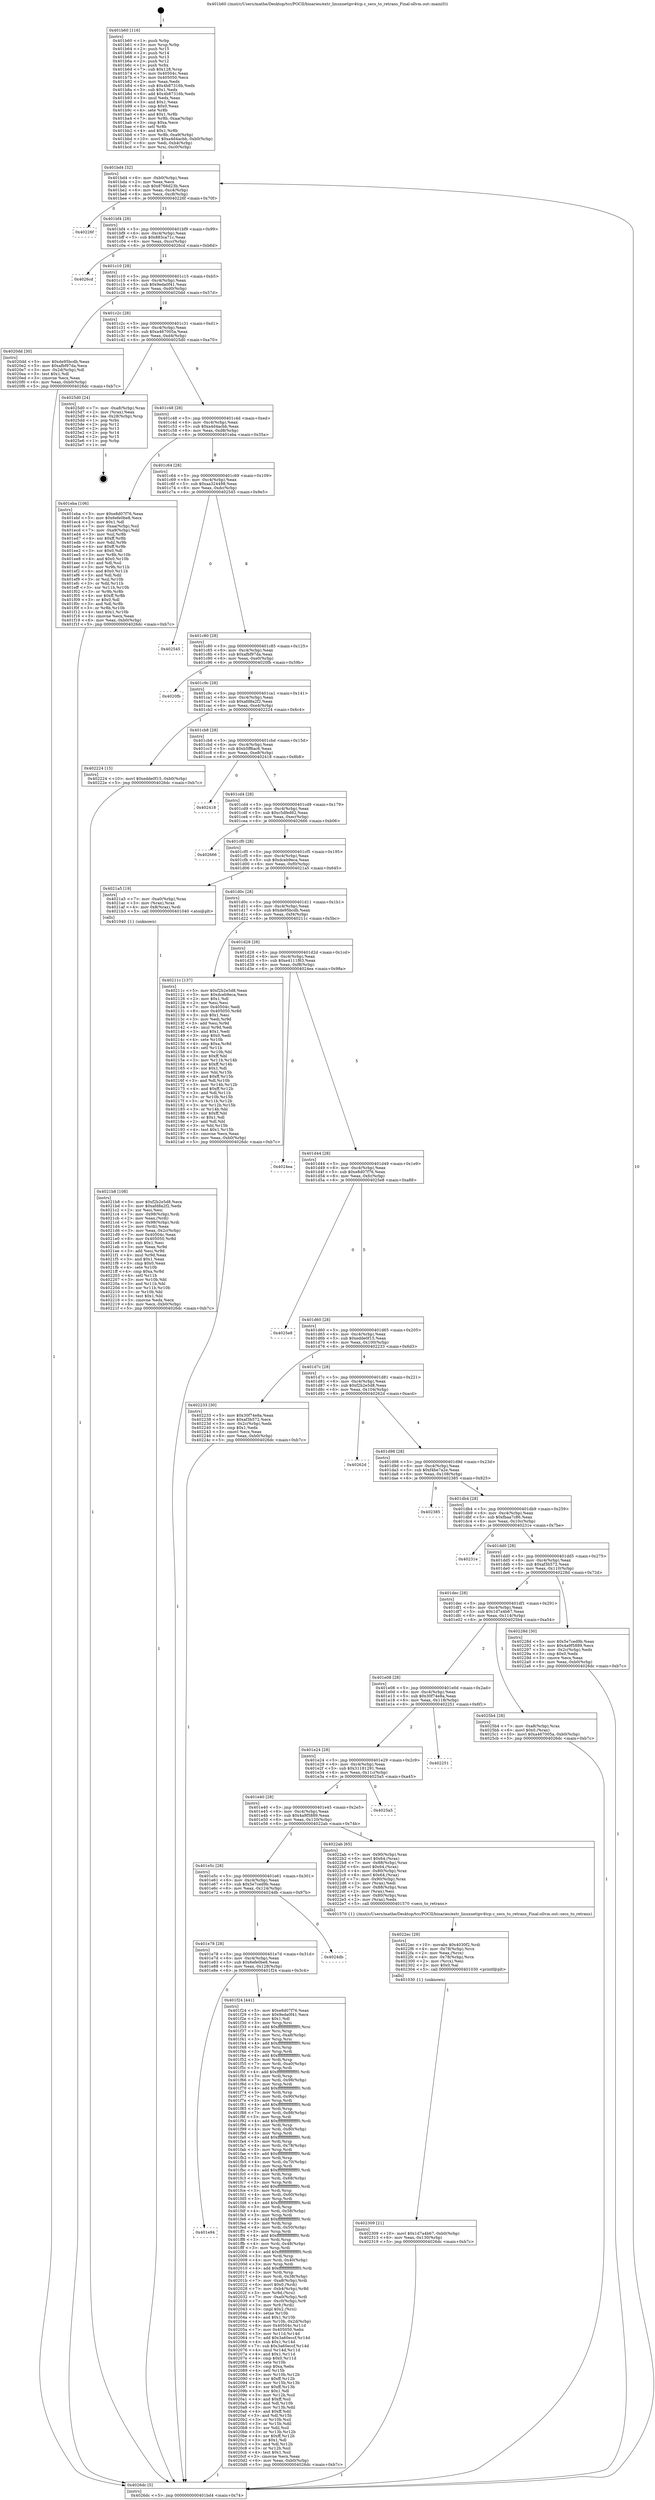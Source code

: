 digraph "0x401b60" {
  label = "0x401b60 (/mnt/c/Users/mathe/Desktop/tcc/POCII/binaries/extr_linuxnetipv4tcp.c_secs_to_retrans_Final-ollvm.out::main(0))"
  labelloc = "t"
  node[shape=record]

  Entry [label="",width=0.3,height=0.3,shape=circle,fillcolor=black,style=filled]
  "0x401bd4" [label="{
     0x401bd4 [32]\l
     | [instrs]\l
     &nbsp;&nbsp;0x401bd4 \<+6\>: mov -0xb0(%rbp),%eax\l
     &nbsp;&nbsp;0x401bda \<+2\>: mov %eax,%ecx\l
     &nbsp;&nbsp;0x401bdc \<+6\>: sub $0x8766d23b,%ecx\l
     &nbsp;&nbsp;0x401be2 \<+6\>: mov %eax,-0xc4(%rbp)\l
     &nbsp;&nbsp;0x401be8 \<+6\>: mov %ecx,-0xc8(%rbp)\l
     &nbsp;&nbsp;0x401bee \<+6\>: je 000000000040226f \<main+0x70f\>\l
  }"]
  "0x40226f" [label="{
     0x40226f\l
  }", style=dashed]
  "0x401bf4" [label="{
     0x401bf4 [28]\l
     | [instrs]\l
     &nbsp;&nbsp;0x401bf4 \<+5\>: jmp 0000000000401bf9 \<main+0x99\>\l
     &nbsp;&nbsp;0x401bf9 \<+6\>: mov -0xc4(%rbp),%eax\l
     &nbsp;&nbsp;0x401bff \<+5\>: sub $0x883ca71c,%eax\l
     &nbsp;&nbsp;0x401c04 \<+6\>: mov %eax,-0xcc(%rbp)\l
     &nbsp;&nbsp;0x401c0a \<+6\>: je 00000000004026cd \<main+0xb6d\>\l
  }"]
  Exit [label="",width=0.3,height=0.3,shape=circle,fillcolor=black,style=filled,peripheries=2]
  "0x4026cd" [label="{
     0x4026cd\l
  }", style=dashed]
  "0x401c10" [label="{
     0x401c10 [28]\l
     | [instrs]\l
     &nbsp;&nbsp;0x401c10 \<+5\>: jmp 0000000000401c15 \<main+0xb5\>\l
     &nbsp;&nbsp;0x401c15 \<+6\>: mov -0xc4(%rbp),%eax\l
     &nbsp;&nbsp;0x401c1b \<+5\>: sub $0x9eda0f41,%eax\l
     &nbsp;&nbsp;0x401c20 \<+6\>: mov %eax,-0xd0(%rbp)\l
     &nbsp;&nbsp;0x401c26 \<+6\>: je 00000000004020dd \<main+0x57d\>\l
  }"]
  "0x402309" [label="{
     0x402309 [21]\l
     | [instrs]\l
     &nbsp;&nbsp;0x402309 \<+10\>: movl $0x1d7a4b67,-0xb0(%rbp)\l
     &nbsp;&nbsp;0x402313 \<+6\>: mov %eax,-0x130(%rbp)\l
     &nbsp;&nbsp;0x402319 \<+5\>: jmp 00000000004026dc \<main+0xb7c\>\l
  }"]
  "0x4020dd" [label="{
     0x4020dd [30]\l
     | [instrs]\l
     &nbsp;&nbsp;0x4020dd \<+5\>: mov $0xde95bcdb,%eax\l
     &nbsp;&nbsp;0x4020e2 \<+5\>: mov $0xafbf97da,%ecx\l
     &nbsp;&nbsp;0x4020e7 \<+3\>: mov -0x2d(%rbp),%dl\l
     &nbsp;&nbsp;0x4020ea \<+3\>: test $0x1,%dl\l
     &nbsp;&nbsp;0x4020ed \<+3\>: cmovne %ecx,%eax\l
     &nbsp;&nbsp;0x4020f0 \<+6\>: mov %eax,-0xb0(%rbp)\l
     &nbsp;&nbsp;0x4020f6 \<+5\>: jmp 00000000004026dc \<main+0xb7c\>\l
  }"]
  "0x401c2c" [label="{
     0x401c2c [28]\l
     | [instrs]\l
     &nbsp;&nbsp;0x401c2c \<+5\>: jmp 0000000000401c31 \<main+0xd1\>\l
     &nbsp;&nbsp;0x401c31 \<+6\>: mov -0xc4(%rbp),%eax\l
     &nbsp;&nbsp;0x401c37 \<+5\>: sub $0xa467005a,%eax\l
     &nbsp;&nbsp;0x401c3c \<+6\>: mov %eax,-0xd4(%rbp)\l
     &nbsp;&nbsp;0x401c42 \<+6\>: je 00000000004025d0 \<main+0xa70\>\l
  }"]
  "0x4022ec" [label="{
     0x4022ec [29]\l
     | [instrs]\l
     &nbsp;&nbsp;0x4022ec \<+10\>: movabs $0x4030f2,%rdi\l
     &nbsp;&nbsp;0x4022f6 \<+4\>: mov -0x78(%rbp),%rcx\l
     &nbsp;&nbsp;0x4022fa \<+2\>: mov %eax,(%rcx)\l
     &nbsp;&nbsp;0x4022fc \<+4\>: mov -0x78(%rbp),%rcx\l
     &nbsp;&nbsp;0x402300 \<+2\>: mov (%rcx),%esi\l
     &nbsp;&nbsp;0x402302 \<+2\>: mov $0x0,%al\l
     &nbsp;&nbsp;0x402304 \<+5\>: call 0000000000401030 \<printf@plt\>\l
     | [calls]\l
     &nbsp;&nbsp;0x401030 \{1\} (unknown)\l
  }"]
  "0x4025d0" [label="{
     0x4025d0 [24]\l
     | [instrs]\l
     &nbsp;&nbsp;0x4025d0 \<+7\>: mov -0xa8(%rbp),%rax\l
     &nbsp;&nbsp;0x4025d7 \<+2\>: mov (%rax),%eax\l
     &nbsp;&nbsp;0x4025d9 \<+4\>: lea -0x28(%rbp),%rsp\l
     &nbsp;&nbsp;0x4025dd \<+1\>: pop %rbx\l
     &nbsp;&nbsp;0x4025de \<+2\>: pop %r12\l
     &nbsp;&nbsp;0x4025e0 \<+2\>: pop %r13\l
     &nbsp;&nbsp;0x4025e2 \<+2\>: pop %r14\l
     &nbsp;&nbsp;0x4025e4 \<+2\>: pop %r15\l
     &nbsp;&nbsp;0x4025e6 \<+1\>: pop %rbp\l
     &nbsp;&nbsp;0x4025e7 \<+1\>: ret\l
  }"]
  "0x401c48" [label="{
     0x401c48 [28]\l
     | [instrs]\l
     &nbsp;&nbsp;0x401c48 \<+5\>: jmp 0000000000401c4d \<main+0xed\>\l
     &nbsp;&nbsp;0x401c4d \<+6\>: mov -0xc4(%rbp),%eax\l
     &nbsp;&nbsp;0x401c53 \<+5\>: sub $0xa4d4acbb,%eax\l
     &nbsp;&nbsp;0x401c58 \<+6\>: mov %eax,-0xd8(%rbp)\l
     &nbsp;&nbsp;0x401c5e \<+6\>: je 0000000000401eba \<main+0x35a\>\l
  }"]
  "0x4021b8" [label="{
     0x4021b8 [108]\l
     | [instrs]\l
     &nbsp;&nbsp;0x4021b8 \<+5\>: mov $0xf2b2e5d8,%ecx\l
     &nbsp;&nbsp;0x4021bd \<+5\>: mov $0xafd8a2f2,%edx\l
     &nbsp;&nbsp;0x4021c2 \<+2\>: xor %esi,%esi\l
     &nbsp;&nbsp;0x4021c4 \<+7\>: mov -0x98(%rbp),%rdi\l
     &nbsp;&nbsp;0x4021cb \<+2\>: mov %eax,(%rdi)\l
     &nbsp;&nbsp;0x4021cd \<+7\>: mov -0x98(%rbp),%rdi\l
     &nbsp;&nbsp;0x4021d4 \<+2\>: mov (%rdi),%eax\l
     &nbsp;&nbsp;0x4021d6 \<+3\>: mov %eax,-0x2c(%rbp)\l
     &nbsp;&nbsp;0x4021d9 \<+7\>: mov 0x40504c,%eax\l
     &nbsp;&nbsp;0x4021e0 \<+8\>: mov 0x405050,%r8d\l
     &nbsp;&nbsp;0x4021e8 \<+3\>: sub $0x1,%esi\l
     &nbsp;&nbsp;0x4021eb \<+3\>: mov %eax,%r9d\l
     &nbsp;&nbsp;0x4021ee \<+3\>: add %esi,%r9d\l
     &nbsp;&nbsp;0x4021f1 \<+4\>: imul %r9d,%eax\l
     &nbsp;&nbsp;0x4021f5 \<+3\>: and $0x1,%eax\l
     &nbsp;&nbsp;0x4021f8 \<+3\>: cmp $0x0,%eax\l
     &nbsp;&nbsp;0x4021fb \<+4\>: sete %r10b\l
     &nbsp;&nbsp;0x4021ff \<+4\>: cmp $0xa,%r8d\l
     &nbsp;&nbsp;0x402203 \<+4\>: setl %r11b\l
     &nbsp;&nbsp;0x402207 \<+3\>: mov %r10b,%bl\l
     &nbsp;&nbsp;0x40220a \<+3\>: and %r11b,%bl\l
     &nbsp;&nbsp;0x40220d \<+3\>: xor %r11b,%r10b\l
     &nbsp;&nbsp;0x402210 \<+3\>: or %r10b,%bl\l
     &nbsp;&nbsp;0x402213 \<+3\>: test $0x1,%bl\l
     &nbsp;&nbsp;0x402216 \<+3\>: cmovne %edx,%ecx\l
     &nbsp;&nbsp;0x402219 \<+6\>: mov %ecx,-0xb0(%rbp)\l
     &nbsp;&nbsp;0x40221f \<+5\>: jmp 00000000004026dc \<main+0xb7c\>\l
  }"]
  "0x401eba" [label="{
     0x401eba [106]\l
     | [instrs]\l
     &nbsp;&nbsp;0x401eba \<+5\>: mov $0xe8d07f76,%eax\l
     &nbsp;&nbsp;0x401ebf \<+5\>: mov $0x6efe0be8,%ecx\l
     &nbsp;&nbsp;0x401ec4 \<+2\>: mov $0x1,%dl\l
     &nbsp;&nbsp;0x401ec6 \<+7\>: mov -0xaa(%rbp),%sil\l
     &nbsp;&nbsp;0x401ecd \<+7\>: mov -0xa9(%rbp),%dil\l
     &nbsp;&nbsp;0x401ed4 \<+3\>: mov %sil,%r8b\l
     &nbsp;&nbsp;0x401ed7 \<+4\>: xor $0xff,%r8b\l
     &nbsp;&nbsp;0x401edb \<+3\>: mov %dil,%r9b\l
     &nbsp;&nbsp;0x401ede \<+4\>: xor $0xff,%r9b\l
     &nbsp;&nbsp;0x401ee2 \<+3\>: xor $0x0,%dl\l
     &nbsp;&nbsp;0x401ee5 \<+3\>: mov %r8b,%r10b\l
     &nbsp;&nbsp;0x401ee8 \<+4\>: and $0x0,%r10b\l
     &nbsp;&nbsp;0x401eec \<+3\>: and %dl,%sil\l
     &nbsp;&nbsp;0x401eef \<+3\>: mov %r9b,%r11b\l
     &nbsp;&nbsp;0x401ef2 \<+4\>: and $0x0,%r11b\l
     &nbsp;&nbsp;0x401ef6 \<+3\>: and %dl,%dil\l
     &nbsp;&nbsp;0x401ef9 \<+3\>: or %sil,%r10b\l
     &nbsp;&nbsp;0x401efc \<+3\>: or %dil,%r11b\l
     &nbsp;&nbsp;0x401eff \<+3\>: xor %r11b,%r10b\l
     &nbsp;&nbsp;0x401f02 \<+3\>: or %r9b,%r8b\l
     &nbsp;&nbsp;0x401f05 \<+4\>: xor $0xff,%r8b\l
     &nbsp;&nbsp;0x401f09 \<+3\>: or $0x0,%dl\l
     &nbsp;&nbsp;0x401f0c \<+3\>: and %dl,%r8b\l
     &nbsp;&nbsp;0x401f0f \<+3\>: or %r8b,%r10b\l
     &nbsp;&nbsp;0x401f12 \<+4\>: test $0x1,%r10b\l
     &nbsp;&nbsp;0x401f16 \<+3\>: cmovne %ecx,%eax\l
     &nbsp;&nbsp;0x401f19 \<+6\>: mov %eax,-0xb0(%rbp)\l
     &nbsp;&nbsp;0x401f1f \<+5\>: jmp 00000000004026dc \<main+0xb7c\>\l
  }"]
  "0x401c64" [label="{
     0x401c64 [28]\l
     | [instrs]\l
     &nbsp;&nbsp;0x401c64 \<+5\>: jmp 0000000000401c69 \<main+0x109\>\l
     &nbsp;&nbsp;0x401c69 \<+6\>: mov -0xc4(%rbp),%eax\l
     &nbsp;&nbsp;0x401c6f \<+5\>: sub $0xaa324498,%eax\l
     &nbsp;&nbsp;0x401c74 \<+6\>: mov %eax,-0xdc(%rbp)\l
     &nbsp;&nbsp;0x401c7a \<+6\>: je 0000000000402545 \<main+0x9e5\>\l
  }"]
  "0x4026dc" [label="{
     0x4026dc [5]\l
     | [instrs]\l
     &nbsp;&nbsp;0x4026dc \<+5\>: jmp 0000000000401bd4 \<main+0x74\>\l
  }"]
  "0x401b60" [label="{
     0x401b60 [116]\l
     | [instrs]\l
     &nbsp;&nbsp;0x401b60 \<+1\>: push %rbp\l
     &nbsp;&nbsp;0x401b61 \<+3\>: mov %rsp,%rbp\l
     &nbsp;&nbsp;0x401b64 \<+2\>: push %r15\l
     &nbsp;&nbsp;0x401b66 \<+2\>: push %r14\l
     &nbsp;&nbsp;0x401b68 \<+2\>: push %r13\l
     &nbsp;&nbsp;0x401b6a \<+2\>: push %r12\l
     &nbsp;&nbsp;0x401b6c \<+1\>: push %rbx\l
     &nbsp;&nbsp;0x401b6d \<+7\>: sub $0x128,%rsp\l
     &nbsp;&nbsp;0x401b74 \<+7\>: mov 0x40504c,%eax\l
     &nbsp;&nbsp;0x401b7b \<+7\>: mov 0x405050,%ecx\l
     &nbsp;&nbsp;0x401b82 \<+2\>: mov %eax,%edx\l
     &nbsp;&nbsp;0x401b84 \<+6\>: sub $0x4b87316b,%edx\l
     &nbsp;&nbsp;0x401b8a \<+3\>: sub $0x1,%edx\l
     &nbsp;&nbsp;0x401b8d \<+6\>: add $0x4b87316b,%edx\l
     &nbsp;&nbsp;0x401b93 \<+3\>: imul %edx,%eax\l
     &nbsp;&nbsp;0x401b96 \<+3\>: and $0x1,%eax\l
     &nbsp;&nbsp;0x401b99 \<+3\>: cmp $0x0,%eax\l
     &nbsp;&nbsp;0x401b9c \<+4\>: sete %r8b\l
     &nbsp;&nbsp;0x401ba0 \<+4\>: and $0x1,%r8b\l
     &nbsp;&nbsp;0x401ba4 \<+7\>: mov %r8b,-0xaa(%rbp)\l
     &nbsp;&nbsp;0x401bab \<+3\>: cmp $0xa,%ecx\l
     &nbsp;&nbsp;0x401bae \<+4\>: setl %r8b\l
     &nbsp;&nbsp;0x401bb2 \<+4\>: and $0x1,%r8b\l
     &nbsp;&nbsp;0x401bb6 \<+7\>: mov %r8b,-0xa9(%rbp)\l
     &nbsp;&nbsp;0x401bbd \<+10\>: movl $0xa4d4acbb,-0xb0(%rbp)\l
     &nbsp;&nbsp;0x401bc7 \<+6\>: mov %edi,-0xb4(%rbp)\l
     &nbsp;&nbsp;0x401bcd \<+7\>: mov %rsi,-0xc0(%rbp)\l
  }"]
  "0x401e94" [label="{
     0x401e94\l
  }", style=dashed]
  "0x402545" [label="{
     0x402545\l
  }", style=dashed]
  "0x401c80" [label="{
     0x401c80 [28]\l
     | [instrs]\l
     &nbsp;&nbsp;0x401c80 \<+5\>: jmp 0000000000401c85 \<main+0x125\>\l
     &nbsp;&nbsp;0x401c85 \<+6\>: mov -0xc4(%rbp),%eax\l
     &nbsp;&nbsp;0x401c8b \<+5\>: sub $0xafbf97da,%eax\l
     &nbsp;&nbsp;0x401c90 \<+6\>: mov %eax,-0xe0(%rbp)\l
     &nbsp;&nbsp;0x401c96 \<+6\>: je 00000000004020fb \<main+0x59b\>\l
  }"]
  "0x401f24" [label="{
     0x401f24 [441]\l
     | [instrs]\l
     &nbsp;&nbsp;0x401f24 \<+5\>: mov $0xe8d07f76,%eax\l
     &nbsp;&nbsp;0x401f29 \<+5\>: mov $0x9eda0f41,%ecx\l
     &nbsp;&nbsp;0x401f2e \<+2\>: mov $0x1,%dl\l
     &nbsp;&nbsp;0x401f30 \<+3\>: mov %rsp,%rsi\l
     &nbsp;&nbsp;0x401f33 \<+4\>: add $0xfffffffffffffff0,%rsi\l
     &nbsp;&nbsp;0x401f37 \<+3\>: mov %rsi,%rsp\l
     &nbsp;&nbsp;0x401f3a \<+7\>: mov %rsi,-0xa8(%rbp)\l
     &nbsp;&nbsp;0x401f41 \<+3\>: mov %rsp,%rsi\l
     &nbsp;&nbsp;0x401f44 \<+4\>: add $0xfffffffffffffff0,%rsi\l
     &nbsp;&nbsp;0x401f48 \<+3\>: mov %rsi,%rsp\l
     &nbsp;&nbsp;0x401f4b \<+3\>: mov %rsp,%rdi\l
     &nbsp;&nbsp;0x401f4e \<+4\>: add $0xfffffffffffffff0,%rdi\l
     &nbsp;&nbsp;0x401f52 \<+3\>: mov %rdi,%rsp\l
     &nbsp;&nbsp;0x401f55 \<+7\>: mov %rdi,-0xa0(%rbp)\l
     &nbsp;&nbsp;0x401f5c \<+3\>: mov %rsp,%rdi\l
     &nbsp;&nbsp;0x401f5f \<+4\>: add $0xfffffffffffffff0,%rdi\l
     &nbsp;&nbsp;0x401f63 \<+3\>: mov %rdi,%rsp\l
     &nbsp;&nbsp;0x401f66 \<+7\>: mov %rdi,-0x98(%rbp)\l
     &nbsp;&nbsp;0x401f6d \<+3\>: mov %rsp,%rdi\l
     &nbsp;&nbsp;0x401f70 \<+4\>: add $0xfffffffffffffff0,%rdi\l
     &nbsp;&nbsp;0x401f74 \<+3\>: mov %rdi,%rsp\l
     &nbsp;&nbsp;0x401f77 \<+7\>: mov %rdi,-0x90(%rbp)\l
     &nbsp;&nbsp;0x401f7e \<+3\>: mov %rsp,%rdi\l
     &nbsp;&nbsp;0x401f81 \<+4\>: add $0xfffffffffffffff0,%rdi\l
     &nbsp;&nbsp;0x401f85 \<+3\>: mov %rdi,%rsp\l
     &nbsp;&nbsp;0x401f88 \<+7\>: mov %rdi,-0x88(%rbp)\l
     &nbsp;&nbsp;0x401f8f \<+3\>: mov %rsp,%rdi\l
     &nbsp;&nbsp;0x401f92 \<+4\>: add $0xfffffffffffffff0,%rdi\l
     &nbsp;&nbsp;0x401f96 \<+3\>: mov %rdi,%rsp\l
     &nbsp;&nbsp;0x401f99 \<+4\>: mov %rdi,-0x80(%rbp)\l
     &nbsp;&nbsp;0x401f9d \<+3\>: mov %rsp,%rdi\l
     &nbsp;&nbsp;0x401fa0 \<+4\>: add $0xfffffffffffffff0,%rdi\l
     &nbsp;&nbsp;0x401fa4 \<+3\>: mov %rdi,%rsp\l
     &nbsp;&nbsp;0x401fa7 \<+4\>: mov %rdi,-0x78(%rbp)\l
     &nbsp;&nbsp;0x401fab \<+3\>: mov %rsp,%rdi\l
     &nbsp;&nbsp;0x401fae \<+4\>: add $0xfffffffffffffff0,%rdi\l
     &nbsp;&nbsp;0x401fb2 \<+3\>: mov %rdi,%rsp\l
     &nbsp;&nbsp;0x401fb5 \<+4\>: mov %rdi,-0x70(%rbp)\l
     &nbsp;&nbsp;0x401fb9 \<+3\>: mov %rsp,%rdi\l
     &nbsp;&nbsp;0x401fbc \<+4\>: add $0xfffffffffffffff0,%rdi\l
     &nbsp;&nbsp;0x401fc0 \<+3\>: mov %rdi,%rsp\l
     &nbsp;&nbsp;0x401fc3 \<+4\>: mov %rdi,-0x68(%rbp)\l
     &nbsp;&nbsp;0x401fc7 \<+3\>: mov %rsp,%rdi\l
     &nbsp;&nbsp;0x401fca \<+4\>: add $0xfffffffffffffff0,%rdi\l
     &nbsp;&nbsp;0x401fce \<+3\>: mov %rdi,%rsp\l
     &nbsp;&nbsp;0x401fd1 \<+4\>: mov %rdi,-0x60(%rbp)\l
     &nbsp;&nbsp;0x401fd5 \<+3\>: mov %rsp,%rdi\l
     &nbsp;&nbsp;0x401fd8 \<+4\>: add $0xfffffffffffffff0,%rdi\l
     &nbsp;&nbsp;0x401fdc \<+3\>: mov %rdi,%rsp\l
     &nbsp;&nbsp;0x401fdf \<+4\>: mov %rdi,-0x58(%rbp)\l
     &nbsp;&nbsp;0x401fe3 \<+3\>: mov %rsp,%rdi\l
     &nbsp;&nbsp;0x401fe6 \<+4\>: add $0xfffffffffffffff0,%rdi\l
     &nbsp;&nbsp;0x401fea \<+3\>: mov %rdi,%rsp\l
     &nbsp;&nbsp;0x401fed \<+4\>: mov %rdi,-0x50(%rbp)\l
     &nbsp;&nbsp;0x401ff1 \<+3\>: mov %rsp,%rdi\l
     &nbsp;&nbsp;0x401ff4 \<+4\>: add $0xfffffffffffffff0,%rdi\l
     &nbsp;&nbsp;0x401ff8 \<+3\>: mov %rdi,%rsp\l
     &nbsp;&nbsp;0x401ffb \<+4\>: mov %rdi,-0x48(%rbp)\l
     &nbsp;&nbsp;0x401fff \<+3\>: mov %rsp,%rdi\l
     &nbsp;&nbsp;0x402002 \<+4\>: add $0xfffffffffffffff0,%rdi\l
     &nbsp;&nbsp;0x402006 \<+3\>: mov %rdi,%rsp\l
     &nbsp;&nbsp;0x402009 \<+4\>: mov %rdi,-0x40(%rbp)\l
     &nbsp;&nbsp;0x40200d \<+3\>: mov %rsp,%rdi\l
     &nbsp;&nbsp;0x402010 \<+4\>: add $0xfffffffffffffff0,%rdi\l
     &nbsp;&nbsp;0x402014 \<+3\>: mov %rdi,%rsp\l
     &nbsp;&nbsp;0x402017 \<+4\>: mov %rdi,-0x38(%rbp)\l
     &nbsp;&nbsp;0x40201b \<+7\>: mov -0xa8(%rbp),%rdi\l
     &nbsp;&nbsp;0x402022 \<+6\>: movl $0x0,(%rdi)\l
     &nbsp;&nbsp;0x402028 \<+7\>: mov -0xb4(%rbp),%r8d\l
     &nbsp;&nbsp;0x40202f \<+3\>: mov %r8d,(%rsi)\l
     &nbsp;&nbsp;0x402032 \<+7\>: mov -0xa0(%rbp),%rdi\l
     &nbsp;&nbsp;0x402039 \<+7\>: mov -0xc0(%rbp),%r9\l
     &nbsp;&nbsp;0x402040 \<+3\>: mov %r9,(%rdi)\l
     &nbsp;&nbsp;0x402043 \<+3\>: cmpl $0x2,(%rsi)\l
     &nbsp;&nbsp;0x402046 \<+4\>: setne %r10b\l
     &nbsp;&nbsp;0x40204a \<+4\>: and $0x1,%r10b\l
     &nbsp;&nbsp;0x40204e \<+4\>: mov %r10b,-0x2d(%rbp)\l
     &nbsp;&nbsp;0x402052 \<+8\>: mov 0x40504c,%r11d\l
     &nbsp;&nbsp;0x40205a \<+7\>: mov 0x405050,%ebx\l
     &nbsp;&nbsp;0x402061 \<+3\>: mov %r11d,%r14d\l
     &nbsp;&nbsp;0x402064 \<+7\>: add $0x3a60eccf,%r14d\l
     &nbsp;&nbsp;0x40206b \<+4\>: sub $0x1,%r14d\l
     &nbsp;&nbsp;0x40206f \<+7\>: sub $0x3a60eccf,%r14d\l
     &nbsp;&nbsp;0x402076 \<+4\>: imul %r14d,%r11d\l
     &nbsp;&nbsp;0x40207a \<+4\>: and $0x1,%r11d\l
     &nbsp;&nbsp;0x40207e \<+4\>: cmp $0x0,%r11d\l
     &nbsp;&nbsp;0x402082 \<+4\>: sete %r10b\l
     &nbsp;&nbsp;0x402086 \<+3\>: cmp $0xa,%ebx\l
     &nbsp;&nbsp;0x402089 \<+4\>: setl %r15b\l
     &nbsp;&nbsp;0x40208d \<+3\>: mov %r10b,%r12b\l
     &nbsp;&nbsp;0x402090 \<+4\>: xor $0xff,%r12b\l
     &nbsp;&nbsp;0x402094 \<+3\>: mov %r15b,%r13b\l
     &nbsp;&nbsp;0x402097 \<+4\>: xor $0xff,%r13b\l
     &nbsp;&nbsp;0x40209b \<+3\>: xor $0x1,%dl\l
     &nbsp;&nbsp;0x40209e \<+3\>: mov %r12b,%sil\l
     &nbsp;&nbsp;0x4020a1 \<+4\>: and $0xff,%sil\l
     &nbsp;&nbsp;0x4020a5 \<+3\>: and %dl,%r10b\l
     &nbsp;&nbsp;0x4020a8 \<+3\>: mov %r13b,%dil\l
     &nbsp;&nbsp;0x4020ab \<+4\>: and $0xff,%dil\l
     &nbsp;&nbsp;0x4020af \<+3\>: and %dl,%r15b\l
     &nbsp;&nbsp;0x4020b2 \<+3\>: or %r10b,%sil\l
     &nbsp;&nbsp;0x4020b5 \<+3\>: or %r15b,%dil\l
     &nbsp;&nbsp;0x4020b8 \<+3\>: xor %dil,%sil\l
     &nbsp;&nbsp;0x4020bb \<+3\>: or %r13b,%r12b\l
     &nbsp;&nbsp;0x4020be \<+4\>: xor $0xff,%r12b\l
     &nbsp;&nbsp;0x4020c2 \<+3\>: or $0x1,%dl\l
     &nbsp;&nbsp;0x4020c5 \<+3\>: and %dl,%r12b\l
     &nbsp;&nbsp;0x4020c8 \<+3\>: or %r12b,%sil\l
     &nbsp;&nbsp;0x4020cb \<+4\>: test $0x1,%sil\l
     &nbsp;&nbsp;0x4020cf \<+3\>: cmovne %ecx,%eax\l
     &nbsp;&nbsp;0x4020d2 \<+6\>: mov %eax,-0xb0(%rbp)\l
     &nbsp;&nbsp;0x4020d8 \<+5\>: jmp 00000000004026dc \<main+0xb7c\>\l
  }"]
  "0x4020fb" [label="{
     0x4020fb\l
  }", style=dashed]
  "0x401c9c" [label="{
     0x401c9c [28]\l
     | [instrs]\l
     &nbsp;&nbsp;0x401c9c \<+5\>: jmp 0000000000401ca1 \<main+0x141\>\l
     &nbsp;&nbsp;0x401ca1 \<+6\>: mov -0xc4(%rbp),%eax\l
     &nbsp;&nbsp;0x401ca7 \<+5\>: sub $0xafd8a2f2,%eax\l
     &nbsp;&nbsp;0x401cac \<+6\>: mov %eax,-0xe4(%rbp)\l
     &nbsp;&nbsp;0x401cb2 \<+6\>: je 0000000000402224 \<main+0x6c4\>\l
  }"]
  "0x401e78" [label="{
     0x401e78 [28]\l
     | [instrs]\l
     &nbsp;&nbsp;0x401e78 \<+5\>: jmp 0000000000401e7d \<main+0x31d\>\l
     &nbsp;&nbsp;0x401e7d \<+6\>: mov -0xc4(%rbp),%eax\l
     &nbsp;&nbsp;0x401e83 \<+5\>: sub $0x6efe0be8,%eax\l
     &nbsp;&nbsp;0x401e88 \<+6\>: mov %eax,-0x128(%rbp)\l
     &nbsp;&nbsp;0x401e8e \<+6\>: je 0000000000401f24 \<main+0x3c4\>\l
  }"]
  "0x402224" [label="{
     0x402224 [15]\l
     | [instrs]\l
     &nbsp;&nbsp;0x402224 \<+10\>: movl $0xedde0f15,-0xb0(%rbp)\l
     &nbsp;&nbsp;0x40222e \<+5\>: jmp 00000000004026dc \<main+0xb7c\>\l
  }"]
  "0x401cb8" [label="{
     0x401cb8 [28]\l
     | [instrs]\l
     &nbsp;&nbsp;0x401cb8 \<+5\>: jmp 0000000000401cbd \<main+0x15d\>\l
     &nbsp;&nbsp;0x401cbd \<+6\>: mov -0xc4(%rbp),%eax\l
     &nbsp;&nbsp;0x401cc3 \<+5\>: sub $0xb5ff6ac6,%eax\l
     &nbsp;&nbsp;0x401cc8 \<+6\>: mov %eax,-0xe8(%rbp)\l
     &nbsp;&nbsp;0x401cce \<+6\>: je 0000000000402418 \<main+0x8b8\>\l
  }"]
  "0x4024db" [label="{
     0x4024db\l
  }", style=dashed]
  "0x402418" [label="{
     0x402418\l
  }", style=dashed]
  "0x401cd4" [label="{
     0x401cd4 [28]\l
     | [instrs]\l
     &nbsp;&nbsp;0x401cd4 \<+5\>: jmp 0000000000401cd9 \<main+0x179\>\l
     &nbsp;&nbsp;0x401cd9 \<+6\>: mov -0xc4(%rbp),%eax\l
     &nbsp;&nbsp;0x401cdf \<+5\>: sub $0xc5dfed62,%eax\l
     &nbsp;&nbsp;0x401ce4 \<+6\>: mov %eax,-0xec(%rbp)\l
     &nbsp;&nbsp;0x401cea \<+6\>: je 0000000000402666 \<main+0xb06\>\l
  }"]
  "0x401e5c" [label="{
     0x401e5c [28]\l
     | [instrs]\l
     &nbsp;&nbsp;0x401e5c \<+5\>: jmp 0000000000401e61 \<main+0x301\>\l
     &nbsp;&nbsp;0x401e61 \<+6\>: mov -0xc4(%rbp),%eax\l
     &nbsp;&nbsp;0x401e67 \<+5\>: sub $0x5e7ced9b,%eax\l
     &nbsp;&nbsp;0x401e6c \<+6\>: mov %eax,-0x124(%rbp)\l
     &nbsp;&nbsp;0x401e72 \<+6\>: je 00000000004024db \<main+0x97b\>\l
  }"]
  "0x402666" [label="{
     0x402666\l
  }", style=dashed]
  "0x401cf0" [label="{
     0x401cf0 [28]\l
     | [instrs]\l
     &nbsp;&nbsp;0x401cf0 \<+5\>: jmp 0000000000401cf5 \<main+0x195\>\l
     &nbsp;&nbsp;0x401cf5 \<+6\>: mov -0xc4(%rbp),%eax\l
     &nbsp;&nbsp;0x401cfb \<+5\>: sub $0xdceb9eca,%eax\l
     &nbsp;&nbsp;0x401d00 \<+6\>: mov %eax,-0xf0(%rbp)\l
     &nbsp;&nbsp;0x401d06 \<+6\>: je 00000000004021a5 \<main+0x645\>\l
  }"]
  "0x4022ab" [label="{
     0x4022ab [65]\l
     | [instrs]\l
     &nbsp;&nbsp;0x4022ab \<+7\>: mov -0x90(%rbp),%rax\l
     &nbsp;&nbsp;0x4022b2 \<+6\>: movl $0x64,(%rax)\l
     &nbsp;&nbsp;0x4022b8 \<+7\>: mov -0x88(%rbp),%rax\l
     &nbsp;&nbsp;0x4022bf \<+6\>: movl $0x64,(%rax)\l
     &nbsp;&nbsp;0x4022c5 \<+4\>: mov -0x80(%rbp),%rax\l
     &nbsp;&nbsp;0x4022c9 \<+6\>: movl $0x64,(%rax)\l
     &nbsp;&nbsp;0x4022cf \<+7\>: mov -0x90(%rbp),%rax\l
     &nbsp;&nbsp;0x4022d6 \<+2\>: mov (%rax),%edi\l
     &nbsp;&nbsp;0x4022d8 \<+7\>: mov -0x88(%rbp),%rax\l
     &nbsp;&nbsp;0x4022df \<+2\>: mov (%rax),%esi\l
     &nbsp;&nbsp;0x4022e1 \<+4\>: mov -0x80(%rbp),%rax\l
     &nbsp;&nbsp;0x4022e5 \<+2\>: mov (%rax),%edx\l
     &nbsp;&nbsp;0x4022e7 \<+5\>: call 0000000000401570 \<secs_to_retrans\>\l
     | [calls]\l
     &nbsp;&nbsp;0x401570 \{1\} (/mnt/c/Users/mathe/Desktop/tcc/POCII/binaries/extr_linuxnetipv4tcp.c_secs_to_retrans_Final-ollvm.out::secs_to_retrans)\l
  }"]
  "0x4021a5" [label="{
     0x4021a5 [19]\l
     | [instrs]\l
     &nbsp;&nbsp;0x4021a5 \<+7\>: mov -0xa0(%rbp),%rax\l
     &nbsp;&nbsp;0x4021ac \<+3\>: mov (%rax),%rax\l
     &nbsp;&nbsp;0x4021af \<+4\>: mov 0x8(%rax),%rdi\l
     &nbsp;&nbsp;0x4021b3 \<+5\>: call 0000000000401040 \<atoi@plt\>\l
     | [calls]\l
     &nbsp;&nbsp;0x401040 \{1\} (unknown)\l
  }"]
  "0x401d0c" [label="{
     0x401d0c [28]\l
     | [instrs]\l
     &nbsp;&nbsp;0x401d0c \<+5\>: jmp 0000000000401d11 \<main+0x1b1\>\l
     &nbsp;&nbsp;0x401d11 \<+6\>: mov -0xc4(%rbp),%eax\l
     &nbsp;&nbsp;0x401d17 \<+5\>: sub $0xde95bcdb,%eax\l
     &nbsp;&nbsp;0x401d1c \<+6\>: mov %eax,-0xf4(%rbp)\l
     &nbsp;&nbsp;0x401d22 \<+6\>: je 000000000040211c \<main+0x5bc\>\l
  }"]
  "0x401e40" [label="{
     0x401e40 [28]\l
     | [instrs]\l
     &nbsp;&nbsp;0x401e40 \<+5\>: jmp 0000000000401e45 \<main+0x2e5\>\l
     &nbsp;&nbsp;0x401e45 \<+6\>: mov -0xc4(%rbp),%eax\l
     &nbsp;&nbsp;0x401e4b \<+5\>: sub $0x4a9f5889,%eax\l
     &nbsp;&nbsp;0x401e50 \<+6\>: mov %eax,-0x120(%rbp)\l
     &nbsp;&nbsp;0x401e56 \<+6\>: je 00000000004022ab \<main+0x74b\>\l
  }"]
  "0x40211c" [label="{
     0x40211c [137]\l
     | [instrs]\l
     &nbsp;&nbsp;0x40211c \<+5\>: mov $0xf2b2e5d8,%eax\l
     &nbsp;&nbsp;0x402121 \<+5\>: mov $0xdceb9eca,%ecx\l
     &nbsp;&nbsp;0x402126 \<+2\>: mov $0x1,%dl\l
     &nbsp;&nbsp;0x402128 \<+2\>: xor %esi,%esi\l
     &nbsp;&nbsp;0x40212a \<+7\>: mov 0x40504c,%edi\l
     &nbsp;&nbsp;0x402131 \<+8\>: mov 0x405050,%r8d\l
     &nbsp;&nbsp;0x402139 \<+3\>: sub $0x1,%esi\l
     &nbsp;&nbsp;0x40213c \<+3\>: mov %edi,%r9d\l
     &nbsp;&nbsp;0x40213f \<+3\>: add %esi,%r9d\l
     &nbsp;&nbsp;0x402142 \<+4\>: imul %r9d,%edi\l
     &nbsp;&nbsp;0x402146 \<+3\>: and $0x1,%edi\l
     &nbsp;&nbsp;0x402149 \<+3\>: cmp $0x0,%edi\l
     &nbsp;&nbsp;0x40214c \<+4\>: sete %r10b\l
     &nbsp;&nbsp;0x402150 \<+4\>: cmp $0xa,%r8d\l
     &nbsp;&nbsp;0x402154 \<+4\>: setl %r11b\l
     &nbsp;&nbsp;0x402158 \<+3\>: mov %r10b,%bl\l
     &nbsp;&nbsp;0x40215b \<+3\>: xor $0xff,%bl\l
     &nbsp;&nbsp;0x40215e \<+3\>: mov %r11b,%r14b\l
     &nbsp;&nbsp;0x402161 \<+4\>: xor $0xff,%r14b\l
     &nbsp;&nbsp;0x402165 \<+3\>: xor $0x1,%dl\l
     &nbsp;&nbsp;0x402168 \<+3\>: mov %bl,%r15b\l
     &nbsp;&nbsp;0x40216b \<+4\>: and $0xff,%r15b\l
     &nbsp;&nbsp;0x40216f \<+3\>: and %dl,%r10b\l
     &nbsp;&nbsp;0x402172 \<+3\>: mov %r14b,%r12b\l
     &nbsp;&nbsp;0x402175 \<+4\>: and $0xff,%r12b\l
     &nbsp;&nbsp;0x402179 \<+3\>: and %dl,%r11b\l
     &nbsp;&nbsp;0x40217c \<+3\>: or %r10b,%r15b\l
     &nbsp;&nbsp;0x40217f \<+3\>: or %r11b,%r12b\l
     &nbsp;&nbsp;0x402182 \<+3\>: xor %r12b,%r15b\l
     &nbsp;&nbsp;0x402185 \<+3\>: or %r14b,%bl\l
     &nbsp;&nbsp;0x402188 \<+3\>: xor $0xff,%bl\l
     &nbsp;&nbsp;0x40218b \<+3\>: or $0x1,%dl\l
     &nbsp;&nbsp;0x40218e \<+2\>: and %dl,%bl\l
     &nbsp;&nbsp;0x402190 \<+3\>: or %bl,%r15b\l
     &nbsp;&nbsp;0x402193 \<+4\>: test $0x1,%r15b\l
     &nbsp;&nbsp;0x402197 \<+3\>: cmovne %ecx,%eax\l
     &nbsp;&nbsp;0x40219a \<+6\>: mov %eax,-0xb0(%rbp)\l
     &nbsp;&nbsp;0x4021a0 \<+5\>: jmp 00000000004026dc \<main+0xb7c\>\l
  }"]
  "0x401d28" [label="{
     0x401d28 [28]\l
     | [instrs]\l
     &nbsp;&nbsp;0x401d28 \<+5\>: jmp 0000000000401d2d \<main+0x1cd\>\l
     &nbsp;&nbsp;0x401d2d \<+6\>: mov -0xc4(%rbp),%eax\l
     &nbsp;&nbsp;0x401d33 \<+5\>: sub $0xe4111f63,%eax\l
     &nbsp;&nbsp;0x401d38 \<+6\>: mov %eax,-0xf8(%rbp)\l
     &nbsp;&nbsp;0x401d3e \<+6\>: je 00000000004024ea \<main+0x98a\>\l
  }"]
  "0x4025a5" [label="{
     0x4025a5\l
  }", style=dashed]
  "0x4024ea" [label="{
     0x4024ea\l
  }", style=dashed]
  "0x401d44" [label="{
     0x401d44 [28]\l
     | [instrs]\l
     &nbsp;&nbsp;0x401d44 \<+5\>: jmp 0000000000401d49 \<main+0x1e9\>\l
     &nbsp;&nbsp;0x401d49 \<+6\>: mov -0xc4(%rbp),%eax\l
     &nbsp;&nbsp;0x401d4f \<+5\>: sub $0xe8d07f76,%eax\l
     &nbsp;&nbsp;0x401d54 \<+6\>: mov %eax,-0xfc(%rbp)\l
     &nbsp;&nbsp;0x401d5a \<+6\>: je 00000000004025e8 \<main+0xa88\>\l
  }"]
  "0x401e24" [label="{
     0x401e24 [28]\l
     | [instrs]\l
     &nbsp;&nbsp;0x401e24 \<+5\>: jmp 0000000000401e29 \<main+0x2c9\>\l
     &nbsp;&nbsp;0x401e29 \<+6\>: mov -0xc4(%rbp),%eax\l
     &nbsp;&nbsp;0x401e2f \<+5\>: sub $0x31181291,%eax\l
     &nbsp;&nbsp;0x401e34 \<+6\>: mov %eax,-0x11c(%rbp)\l
     &nbsp;&nbsp;0x401e3a \<+6\>: je 00000000004025a5 \<main+0xa45\>\l
  }"]
  "0x4025e8" [label="{
     0x4025e8\l
  }", style=dashed]
  "0x401d60" [label="{
     0x401d60 [28]\l
     | [instrs]\l
     &nbsp;&nbsp;0x401d60 \<+5\>: jmp 0000000000401d65 \<main+0x205\>\l
     &nbsp;&nbsp;0x401d65 \<+6\>: mov -0xc4(%rbp),%eax\l
     &nbsp;&nbsp;0x401d6b \<+5\>: sub $0xedde0f15,%eax\l
     &nbsp;&nbsp;0x401d70 \<+6\>: mov %eax,-0x100(%rbp)\l
     &nbsp;&nbsp;0x401d76 \<+6\>: je 0000000000402233 \<main+0x6d3\>\l
  }"]
  "0x402251" [label="{
     0x402251\l
  }", style=dashed]
  "0x402233" [label="{
     0x402233 [30]\l
     | [instrs]\l
     &nbsp;&nbsp;0x402233 \<+5\>: mov $0x30f74e8a,%eax\l
     &nbsp;&nbsp;0x402238 \<+5\>: mov $0xaf3b572,%ecx\l
     &nbsp;&nbsp;0x40223d \<+3\>: mov -0x2c(%rbp),%edx\l
     &nbsp;&nbsp;0x402240 \<+3\>: cmp $0x1,%edx\l
     &nbsp;&nbsp;0x402243 \<+3\>: cmovl %ecx,%eax\l
     &nbsp;&nbsp;0x402246 \<+6\>: mov %eax,-0xb0(%rbp)\l
     &nbsp;&nbsp;0x40224c \<+5\>: jmp 00000000004026dc \<main+0xb7c\>\l
  }"]
  "0x401d7c" [label="{
     0x401d7c [28]\l
     | [instrs]\l
     &nbsp;&nbsp;0x401d7c \<+5\>: jmp 0000000000401d81 \<main+0x221\>\l
     &nbsp;&nbsp;0x401d81 \<+6\>: mov -0xc4(%rbp),%eax\l
     &nbsp;&nbsp;0x401d87 \<+5\>: sub $0xf2b2e5d8,%eax\l
     &nbsp;&nbsp;0x401d8c \<+6\>: mov %eax,-0x104(%rbp)\l
     &nbsp;&nbsp;0x401d92 \<+6\>: je 000000000040262d \<main+0xacd\>\l
  }"]
  "0x401e08" [label="{
     0x401e08 [28]\l
     | [instrs]\l
     &nbsp;&nbsp;0x401e08 \<+5\>: jmp 0000000000401e0d \<main+0x2ad\>\l
     &nbsp;&nbsp;0x401e0d \<+6\>: mov -0xc4(%rbp),%eax\l
     &nbsp;&nbsp;0x401e13 \<+5\>: sub $0x30f74e8a,%eax\l
     &nbsp;&nbsp;0x401e18 \<+6\>: mov %eax,-0x118(%rbp)\l
     &nbsp;&nbsp;0x401e1e \<+6\>: je 0000000000402251 \<main+0x6f1\>\l
  }"]
  "0x40262d" [label="{
     0x40262d\l
  }", style=dashed]
  "0x401d98" [label="{
     0x401d98 [28]\l
     | [instrs]\l
     &nbsp;&nbsp;0x401d98 \<+5\>: jmp 0000000000401d9d \<main+0x23d\>\l
     &nbsp;&nbsp;0x401d9d \<+6\>: mov -0xc4(%rbp),%eax\l
     &nbsp;&nbsp;0x401da3 \<+5\>: sub $0xf4be7a2e,%eax\l
     &nbsp;&nbsp;0x401da8 \<+6\>: mov %eax,-0x108(%rbp)\l
     &nbsp;&nbsp;0x401dae \<+6\>: je 0000000000402385 \<main+0x825\>\l
  }"]
  "0x4025b4" [label="{
     0x4025b4 [28]\l
     | [instrs]\l
     &nbsp;&nbsp;0x4025b4 \<+7\>: mov -0xa8(%rbp),%rax\l
     &nbsp;&nbsp;0x4025bb \<+6\>: movl $0x0,(%rax)\l
     &nbsp;&nbsp;0x4025c1 \<+10\>: movl $0xa467005a,-0xb0(%rbp)\l
     &nbsp;&nbsp;0x4025cb \<+5\>: jmp 00000000004026dc \<main+0xb7c\>\l
  }"]
  "0x402385" [label="{
     0x402385\l
  }", style=dashed]
  "0x401db4" [label="{
     0x401db4 [28]\l
     | [instrs]\l
     &nbsp;&nbsp;0x401db4 \<+5\>: jmp 0000000000401db9 \<main+0x259\>\l
     &nbsp;&nbsp;0x401db9 \<+6\>: mov -0xc4(%rbp),%eax\l
     &nbsp;&nbsp;0x401dbf \<+5\>: sub $0xfbaa7c86,%eax\l
     &nbsp;&nbsp;0x401dc4 \<+6\>: mov %eax,-0x10c(%rbp)\l
     &nbsp;&nbsp;0x401dca \<+6\>: je 000000000040231e \<main+0x7be\>\l
  }"]
  "0x401dec" [label="{
     0x401dec [28]\l
     | [instrs]\l
     &nbsp;&nbsp;0x401dec \<+5\>: jmp 0000000000401df1 \<main+0x291\>\l
     &nbsp;&nbsp;0x401df1 \<+6\>: mov -0xc4(%rbp),%eax\l
     &nbsp;&nbsp;0x401df7 \<+5\>: sub $0x1d7a4b67,%eax\l
     &nbsp;&nbsp;0x401dfc \<+6\>: mov %eax,-0x114(%rbp)\l
     &nbsp;&nbsp;0x401e02 \<+6\>: je 00000000004025b4 \<main+0xa54\>\l
  }"]
  "0x40231e" [label="{
     0x40231e\l
  }", style=dashed]
  "0x401dd0" [label="{
     0x401dd0 [28]\l
     | [instrs]\l
     &nbsp;&nbsp;0x401dd0 \<+5\>: jmp 0000000000401dd5 \<main+0x275\>\l
     &nbsp;&nbsp;0x401dd5 \<+6\>: mov -0xc4(%rbp),%eax\l
     &nbsp;&nbsp;0x401ddb \<+5\>: sub $0xaf3b572,%eax\l
     &nbsp;&nbsp;0x401de0 \<+6\>: mov %eax,-0x110(%rbp)\l
     &nbsp;&nbsp;0x401de6 \<+6\>: je 000000000040228d \<main+0x72d\>\l
  }"]
  "0x40228d" [label="{
     0x40228d [30]\l
     | [instrs]\l
     &nbsp;&nbsp;0x40228d \<+5\>: mov $0x5e7ced9b,%eax\l
     &nbsp;&nbsp;0x402292 \<+5\>: mov $0x4a9f5889,%ecx\l
     &nbsp;&nbsp;0x402297 \<+3\>: mov -0x2c(%rbp),%edx\l
     &nbsp;&nbsp;0x40229a \<+3\>: cmp $0x0,%edx\l
     &nbsp;&nbsp;0x40229d \<+3\>: cmove %ecx,%eax\l
     &nbsp;&nbsp;0x4022a0 \<+6\>: mov %eax,-0xb0(%rbp)\l
     &nbsp;&nbsp;0x4022a6 \<+5\>: jmp 00000000004026dc \<main+0xb7c\>\l
  }"]
  Entry -> "0x401b60" [label=" 1"]
  "0x401bd4" -> "0x40226f" [label=" 0"]
  "0x401bd4" -> "0x401bf4" [label=" 11"]
  "0x4025d0" -> Exit [label=" 1"]
  "0x401bf4" -> "0x4026cd" [label=" 0"]
  "0x401bf4" -> "0x401c10" [label=" 11"]
  "0x4025b4" -> "0x4026dc" [label=" 1"]
  "0x401c10" -> "0x4020dd" [label=" 1"]
  "0x401c10" -> "0x401c2c" [label=" 10"]
  "0x402309" -> "0x4026dc" [label=" 1"]
  "0x401c2c" -> "0x4025d0" [label=" 1"]
  "0x401c2c" -> "0x401c48" [label=" 9"]
  "0x4022ec" -> "0x402309" [label=" 1"]
  "0x401c48" -> "0x401eba" [label=" 1"]
  "0x401c48" -> "0x401c64" [label=" 8"]
  "0x401eba" -> "0x4026dc" [label=" 1"]
  "0x401b60" -> "0x401bd4" [label=" 1"]
  "0x4026dc" -> "0x401bd4" [label=" 10"]
  "0x4022ab" -> "0x4022ec" [label=" 1"]
  "0x401c64" -> "0x402545" [label=" 0"]
  "0x401c64" -> "0x401c80" [label=" 8"]
  "0x402233" -> "0x4026dc" [label=" 1"]
  "0x401c80" -> "0x4020fb" [label=" 0"]
  "0x401c80" -> "0x401c9c" [label=" 8"]
  "0x402224" -> "0x4026dc" [label=" 1"]
  "0x401c9c" -> "0x402224" [label=" 1"]
  "0x401c9c" -> "0x401cb8" [label=" 7"]
  "0x4021a5" -> "0x4021b8" [label=" 1"]
  "0x401cb8" -> "0x402418" [label=" 0"]
  "0x401cb8" -> "0x401cd4" [label=" 7"]
  "0x40211c" -> "0x4026dc" [label=" 1"]
  "0x401cd4" -> "0x402666" [label=" 0"]
  "0x401cd4" -> "0x401cf0" [label=" 7"]
  "0x401f24" -> "0x4026dc" [label=" 1"]
  "0x401cf0" -> "0x4021a5" [label=" 1"]
  "0x401cf0" -> "0x401d0c" [label=" 6"]
  "0x40228d" -> "0x4026dc" [label=" 1"]
  "0x401d0c" -> "0x40211c" [label=" 1"]
  "0x401d0c" -> "0x401d28" [label=" 5"]
  "0x401e78" -> "0x401f24" [label=" 1"]
  "0x401d28" -> "0x4024ea" [label=" 0"]
  "0x401d28" -> "0x401d44" [label=" 5"]
  "0x4021b8" -> "0x4026dc" [label=" 1"]
  "0x401d44" -> "0x4025e8" [label=" 0"]
  "0x401d44" -> "0x401d60" [label=" 5"]
  "0x401e5c" -> "0x4024db" [label=" 0"]
  "0x401d60" -> "0x402233" [label=" 1"]
  "0x401d60" -> "0x401d7c" [label=" 4"]
  "0x4020dd" -> "0x4026dc" [label=" 1"]
  "0x401d7c" -> "0x40262d" [label=" 0"]
  "0x401d7c" -> "0x401d98" [label=" 4"]
  "0x401e40" -> "0x4022ab" [label=" 1"]
  "0x401d98" -> "0x402385" [label=" 0"]
  "0x401d98" -> "0x401db4" [label=" 4"]
  "0x401e78" -> "0x401e94" [label=" 0"]
  "0x401db4" -> "0x40231e" [label=" 0"]
  "0x401db4" -> "0x401dd0" [label=" 4"]
  "0x401e24" -> "0x4025a5" [label=" 0"]
  "0x401dd0" -> "0x40228d" [label=" 1"]
  "0x401dd0" -> "0x401dec" [label=" 3"]
  "0x401e24" -> "0x401e40" [label=" 2"]
  "0x401dec" -> "0x4025b4" [label=" 1"]
  "0x401dec" -> "0x401e08" [label=" 2"]
  "0x401e40" -> "0x401e5c" [label=" 1"]
  "0x401e08" -> "0x402251" [label=" 0"]
  "0x401e08" -> "0x401e24" [label=" 2"]
  "0x401e5c" -> "0x401e78" [label=" 1"]
}
